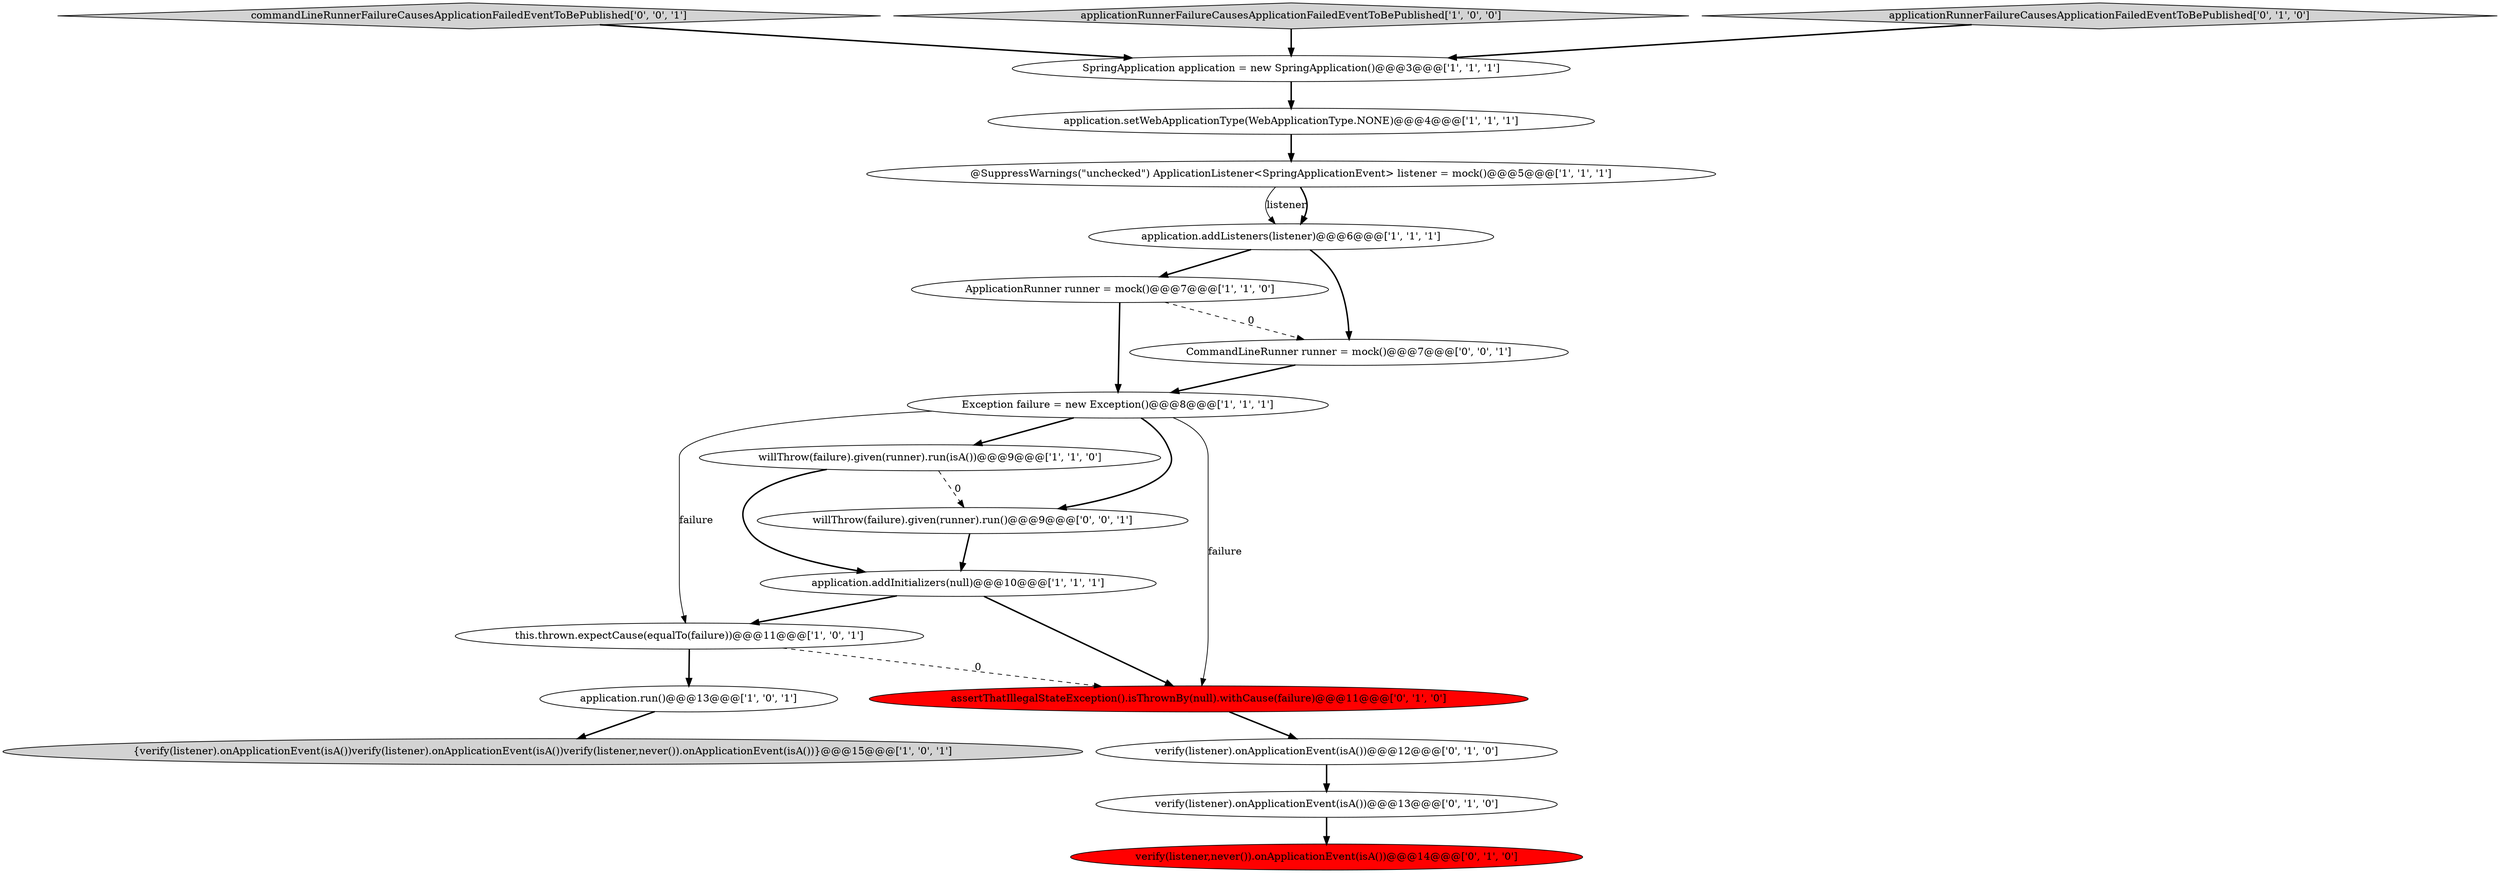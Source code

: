 digraph {
4 [style = filled, label = "willThrow(failure).given(runner).run(isA())@@@9@@@['1', '1', '0']", fillcolor = white, shape = ellipse image = "AAA0AAABBB1BBB"];
9 [style = filled, label = "{verify(listener).onApplicationEvent(isA())verify(listener).onApplicationEvent(isA())verify(listener,never()).onApplicationEvent(isA())}@@@15@@@['1', '0', '1']", fillcolor = lightgray, shape = ellipse image = "AAA0AAABBB1BBB"];
15 [style = filled, label = "verify(listener,never()).onApplicationEvent(isA())@@@14@@@['0', '1', '0']", fillcolor = red, shape = ellipse image = "AAA1AAABBB2BBB"];
19 [style = filled, label = "commandLineRunnerFailureCausesApplicationFailedEventToBePublished['0', '0', '1']", fillcolor = lightgray, shape = diamond image = "AAA0AAABBB3BBB"];
1 [style = filled, label = "ApplicationRunner runner = mock()@@@7@@@['1', '1', '0']", fillcolor = white, shape = ellipse image = "AAA0AAABBB1BBB"];
0 [style = filled, label = "application.run()@@@13@@@['1', '0', '1']", fillcolor = white, shape = ellipse image = "AAA0AAABBB1BBB"];
12 [style = filled, label = "verify(listener).onApplicationEvent(isA())@@@12@@@['0', '1', '0']", fillcolor = white, shape = ellipse image = "AAA0AAABBB2BBB"];
5 [style = filled, label = "this.thrown.expectCause(equalTo(failure))@@@11@@@['1', '0', '1']", fillcolor = white, shape = ellipse image = "AAA0AAABBB1BBB"];
11 [style = filled, label = "application.setWebApplicationType(WebApplicationType.NONE)@@@4@@@['1', '1', '1']", fillcolor = white, shape = ellipse image = "AAA0AAABBB1BBB"];
17 [style = filled, label = "CommandLineRunner runner = mock()@@@7@@@['0', '0', '1']", fillcolor = white, shape = ellipse image = "AAA0AAABBB3BBB"];
7 [style = filled, label = "application.addListeners(listener)@@@6@@@['1', '1', '1']", fillcolor = white, shape = ellipse image = "AAA0AAABBB1BBB"];
8 [style = filled, label = "Exception failure = new Exception()@@@8@@@['1', '1', '1']", fillcolor = white, shape = ellipse image = "AAA0AAABBB1BBB"];
10 [style = filled, label = "SpringApplication application = new SpringApplication()@@@3@@@['1', '1', '1']", fillcolor = white, shape = ellipse image = "AAA0AAABBB1BBB"];
14 [style = filled, label = "verify(listener).onApplicationEvent(isA())@@@13@@@['0', '1', '0']", fillcolor = white, shape = ellipse image = "AAA0AAABBB2BBB"];
2 [style = filled, label = "application.addInitializers(null)@@@10@@@['1', '1', '1']", fillcolor = white, shape = ellipse image = "AAA0AAABBB1BBB"];
16 [style = filled, label = "assertThatIllegalStateException().isThrownBy(null).withCause(failure)@@@11@@@['0', '1', '0']", fillcolor = red, shape = ellipse image = "AAA1AAABBB2BBB"];
18 [style = filled, label = "willThrow(failure).given(runner).run()@@@9@@@['0', '0', '1']", fillcolor = white, shape = ellipse image = "AAA0AAABBB3BBB"];
3 [style = filled, label = "@SuppressWarnings(\"unchecked\") ApplicationListener<SpringApplicationEvent> listener = mock()@@@5@@@['1', '1', '1']", fillcolor = white, shape = ellipse image = "AAA0AAABBB1BBB"];
6 [style = filled, label = "applicationRunnerFailureCausesApplicationFailedEventToBePublished['1', '0', '0']", fillcolor = lightgray, shape = diamond image = "AAA0AAABBB1BBB"];
13 [style = filled, label = "applicationRunnerFailureCausesApplicationFailedEventToBePublished['0', '1', '0']", fillcolor = lightgray, shape = diamond image = "AAA0AAABBB2BBB"];
13->10 [style = bold, label=""];
17->8 [style = bold, label=""];
8->16 [style = solid, label="failure"];
4->18 [style = dashed, label="0"];
0->9 [style = bold, label=""];
7->1 [style = bold, label=""];
1->8 [style = bold, label=""];
7->17 [style = bold, label=""];
3->7 [style = solid, label="listener"];
8->5 [style = solid, label="failure"];
8->18 [style = bold, label=""];
19->10 [style = bold, label=""];
4->2 [style = bold, label=""];
18->2 [style = bold, label=""];
5->16 [style = dashed, label="0"];
1->17 [style = dashed, label="0"];
5->0 [style = bold, label=""];
3->7 [style = bold, label=""];
11->3 [style = bold, label=""];
6->10 [style = bold, label=""];
12->14 [style = bold, label=""];
14->15 [style = bold, label=""];
8->4 [style = bold, label=""];
16->12 [style = bold, label=""];
2->5 [style = bold, label=""];
10->11 [style = bold, label=""];
2->16 [style = bold, label=""];
}
